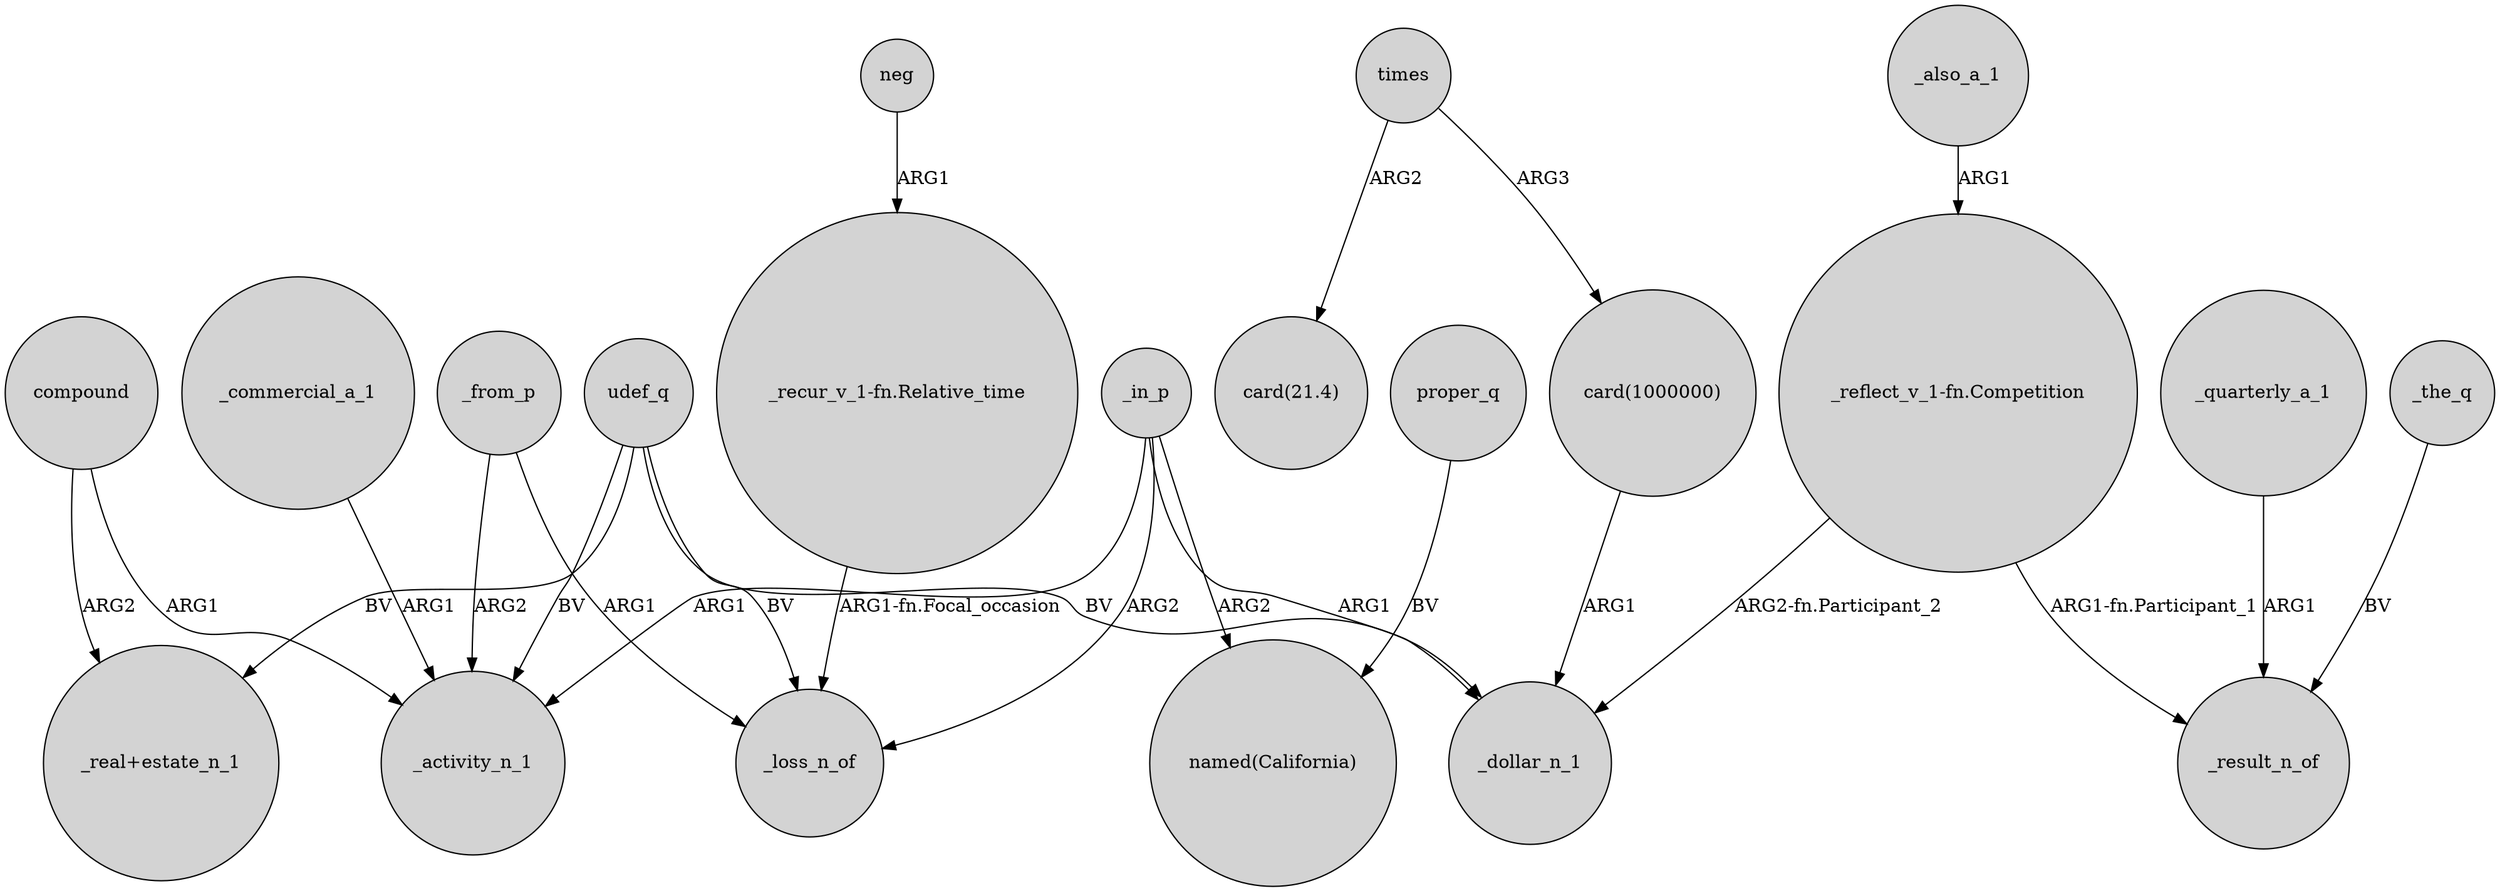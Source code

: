 digraph {
	node [shape=circle style=filled]
	_in_p -> _activity_n_1 [label=ARG1]
	times -> "card(21.4)" [label=ARG2]
	neg -> "_recur_v_1-fn.Relative_time" [label=ARG1]
	times -> "card(1000000)" [label=ARG3]
	compound -> "_real+estate_n_1" [label=ARG2]
	_from_p -> _activity_n_1 [label=ARG2]
	_in_p -> _dollar_n_1 [label=ARG1]
	udef_q -> _loss_n_of [label=BV]
	_the_q -> _result_n_of [label=BV]
	udef_q -> _dollar_n_1 [label=BV]
	"card(1000000)" -> _dollar_n_1 [label=ARG1]
	"_recur_v_1-fn.Relative_time" -> _loss_n_of [label="ARG1-fn.Focal_occasion"]
	_also_a_1 -> "_reflect_v_1-fn.Competition" [label=ARG1]
	"_reflect_v_1-fn.Competition" -> _result_n_of [label="ARG1-fn.Participant_1"]
	"_reflect_v_1-fn.Competition" -> _dollar_n_1 [label="ARG2-fn.Participant_2"]
	_quarterly_a_1 -> _result_n_of [label=ARG1]
	proper_q -> "named(California)" [label=BV]
	_from_p -> _loss_n_of [label=ARG1]
	_in_p -> "named(California)" [label=ARG2]
	udef_q -> "_real+estate_n_1" [label=BV]
	udef_q -> _activity_n_1 [label=BV]
	_in_p -> _loss_n_of [label=ARG2]
	_commercial_a_1 -> _activity_n_1 [label=ARG1]
	compound -> _activity_n_1 [label=ARG1]
}
